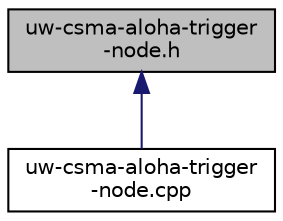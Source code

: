 digraph "uw-csma-aloha-trigger-node.h"
{
 // LATEX_PDF_SIZE
  edge [fontname="Helvetica",fontsize="10",labelfontname="Helvetica",labelfontsize="10"];
  node [fontname="Helvetica",fontsize="10",shape=record];
  Node1 [label="uw-csma-aloha-trigger\l-node.h",height=0.2,width=0.4,color="black", fillcolor="grey75", style="filled", fontcolor="black",tooltip=" "];
  Node1 -> Node2 [dir="back",color="midnightblue",fontsize="10",style="solid",fontname="Helvetica"];
  Node2 [label="uw-csma-aloha-trigger\l-node.cpp",height=0.2,width=0.4,color="black", fillcolor="white", style="filled",URL="$uw-csma-aloha-trigger-node_8cpp.html",tooltip=" "];
}
